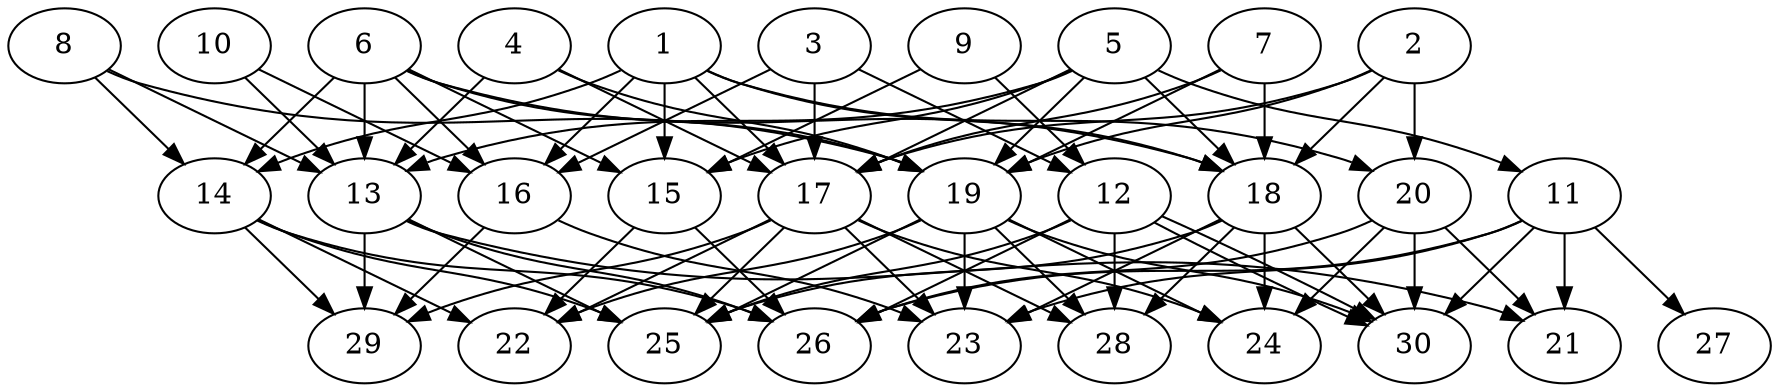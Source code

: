 // DAG automatically generated by daggen at Thu Oct  3 14:04:19 2019
// ./daggen --dot -n 30 --ccr 0.3 --fat 0.7 --regular 0.9 --density 0.6 --mindata 5242880 --maxdata 52428800 
digraph G {
  1 [size="62344533", alpha="0.01", expect_size="18703360"] 
  1 -> 14 [size ="18703360"]
  1 -> 15 [size ="18703360"]
  1 -> 16 [size ="18703360"]
  1 -> 17 [size ="18703360"]
  1 -> 18 [size ="18703360"]
  1 -> 20 [size ="18703360"]
  2 [size="26463573", alpha="0.09", expect_size="7939072"] 
  2 -> 17 [size ="7939072"]
  2 -> 18 [size ="7939072"]
  2 -> 19 [size ="7939072"]
  2 -> 20 [size ="7939072"]
  3 [size="159935147", alpha="0.18", expect_size="47980544"] 
  3 -> 12 [size ="47980544"]
  3 -> 16 [size ="47980544"]
  3 -> 17 [size ="47980544"]
  4 [size="152596480", alpha="0.05", expect_size="45778944"] 
  4 -> 13 [size ="45778944"]
  4 -> 17 [size ="45778944"]
  4 -> 19 [size ="45778944"]
  5 [size="130809173", alpha="0.16", expect_size="39242752"] 
  5 -> 11 [size ="39242752"]
  5 -> 13 [size ="39242752"]
  5 -> 15 [size ="39242752"]
  5 -> 17 [size ="39242752"]
  5 -> 18 [size ="39242752"]
  5 -> 19 [size ="39242752"]
  6 [size="131696640", alpha="0.12", expect_size="39508992"] 
  6 -> 13 [size ="39508992"]
  6 -> 14 [size ="39508992"]
  6 -> 15 [size ="39508992"]
  6 -> 16 [size ="39508992"]
  6 -> 18 [size ="39508992"]
  6 -> 19 [size ="39508992"]
  7 [size="88139093", alpha="0.02", expect_size="26441728"] 
  7 -> 17 [size ="26441728"]
  7 -> 18 [size ="26441728"]
  7 -> 19 [size ="26441728"]
  8 [size="48148480", alpha="0.16", expect_size="14444544"] 
  8 -> 13 [size ="14444544"]
  8 -> 14 [size ="14444544"]
  8 -> 19 [size ="14444544"]
  9 [size="43578027", alpha="0.03", expect_size="13073408"] 
  9 -> 12 [size ="13073408"]
  9 -> 15 [size ="13073408"]
  10 [size="156675413", alpha="0.16", expect_size="47002624"] 
  10 -> 13 [size ="47002624"]
  10 -> 16 [size ="47002624"]
  11 [size="87227733", alpha="0.09", expect_size="26168320"] 
  11 -> 21 [size ="26168320"]
  11 -> 23 [size ="26168320"]
  11 -> 26 [size ="26168320"]
  11 -> 27 [size ="26168320"]
  11 -> 30 [size ="26168320"]
  12 [size="96542720", alpha="0.14", expect_size="28962816"] 
  12 -> 25 [size ="28962816"]
  12 -> 26 [size ="28962816"]
  12 -> 28 [size ="28962816"]
  12 -> 30 [size ="28962816"]
  12 -> 30 [size ="28962816"]
  13 [size="164181333", alpha="0.05", expect_size="49254400"] 
  13 -> 21 [size ="49254400"]
  13 -> 25 [size ="49254400"]
  13 -> 26 [size ="49254400"]
  13 -> 29 [size ="49254400"]
  14 [size="147630080", alpha="0.17", expect_size="44289024"] 
  14 -> 22 [size ="44289024"]
  14 -> 25 [size ="44289024"]
  14 -> 26 [size ="44289024"]
  14 -> 29 [size ="44289024"]
  15 [size="26647893", alpha="0.09", expect_size="7994368"] 
  15 -> 22 [size ="7994368"]
  15 -> 26 [size ="7994368"]
  16 [size="149906773", alpha="0.10", expect_size="44972032"] 
  16 -> 23 [size ="44972032"]
  16 -> 29 [size ="44972032"]
  17 [size="83179520", alpha="0.08", expect_size="24953856"] 
  17 -> 22 [size ="24953856"]
  17 -> 23 [size ="24953856"]
  17 -> 24 [size ="24953856"]
  17 -> 25 [size ="24953856"]
  17 -> 28 [size ="24953856"]
  17 -> 29 [size ="24953856"]
  18 [size="101212160", alpha="0.07", expect_size="30363648"] 
  18 -> 23 [size ="30363648"]
  18 -> 24 [size ="30363648"]
  18 -> 25 [size ="30363648"]
  18 -> 28 [size ="30363648"]
  18 -> 30 [size ="30363648"]
  19 [size="68887893", alpha="0.16", expect_size="20666368"] 
  19 -> 22 [size ="20666368"]
  19 -> 23 [size ="20666368"]
  19 -> 24 [size ="20666368"]
  19 -> 25 [size ="20666368"]
  19 -> 28 [size ="20666368"]
  19 -> 30 [size ="20666368"]
  20 [size="94945280", alpha="0.00", expect_size="28483584"] 
  20 -> 21 [size ="28483584"]
  20 -> 24 [size ="28483584"]
  20 -> 26 [size ="28483584"]
  20 -> 30 [size ="28483584"]
  21 [size="63054507", alpha="0.09", expect_size="18916352"] 
  22 [size="130181120", alpha="0.20", expect_size="39054336"] 
  23 [size="82858667", alpha="0.09", expect_size="24857600"] 
  24 [size="120760320", alpha="0.14", expect_size="36228096"] 
  25 [size="94791680", alpha="0.15", expect_size="28437504"] 
  26 [size="166966613", alpha="0.09", expect_size="50089984"] 
  27 [size="84572160", alpha="0.13", expect_size="25371648"] 
  28 [size="146595840", alpha="0.01", expect_size="43978752"] 
  29 [size="40502613", alpha="0.12", expect_size="12150784"] 
  30 [size="168939520", alpha="0.01", expect_size="50681856"] 
}
